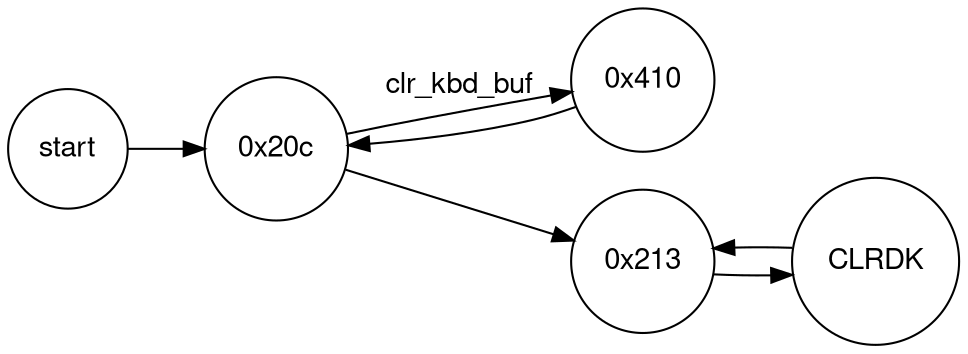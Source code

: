 


digraph boot {
	fontname="Helvetica,Arial,sans-serif"
	node [fontname="Helvetica,Arial,sans-serif"]
	edge [fontname="Helvetica,Arial,sans-serif"]
	rankdir=LR;
	node [shape = circle];
	start -> "0x20c";
	"0x20c" -> "0x410" [label = "clr_kbd_buf"];
	"0x410" -> "0x20c";
	"0x20c" -> "0x213";
	"0x213" -> "CLRDK";
	"CLRDK" -> "0x213";
}
